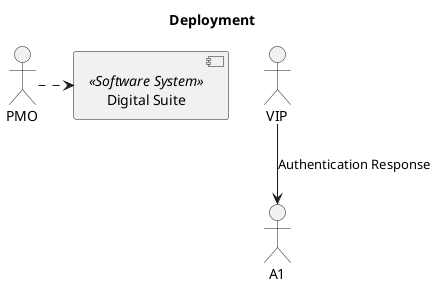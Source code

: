 @startuml
title Deployment
actor "VIP"  as P_VIP 
actor "PMO"  as P_PMO 

[Digital Suite] <<Software System>>  as S_DIGITAL_SUITE 

P_VIP --> A1: Authentication Response
P_PMO .right..> S_DIGITAL_SUITE

@enduml